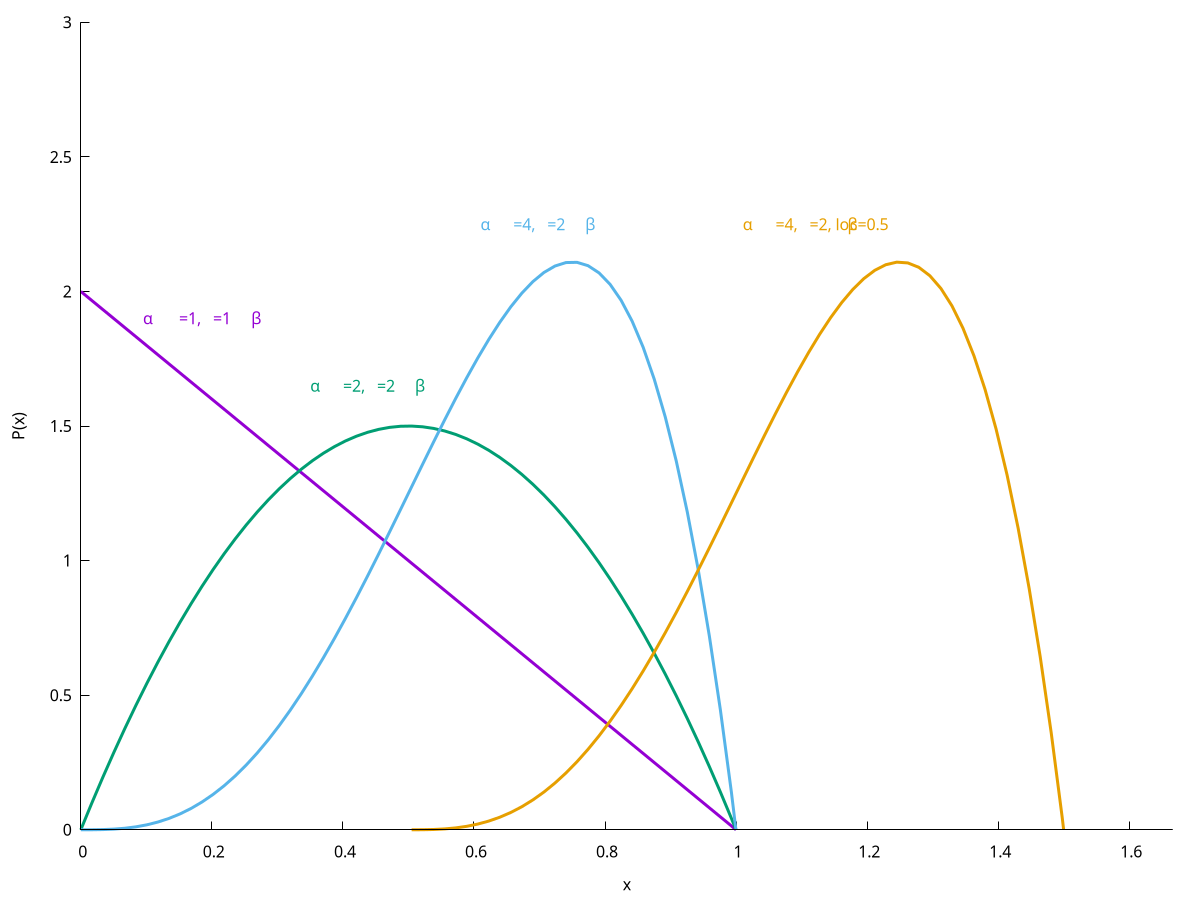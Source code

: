 set ylabel "P(x)"
set xlabel "x"
set xrange [0:1.666]
set yrange [0:3]
set border 1+2
set xtics nomirror
set ytics nomirror
beta(x,a,b,l,s) = gamma(a+b) / (gamma(a) * gamma(b) * (s-l)**(a+b-1)) * ((x-l)**(a-1)) * ((s-x)**(b-1))
set label "a" at first 0.095,1.9 left font "Symbol" tc lt 1
set label "b" at first 0.26,1.9 left font "Symbol" tc lt 1
set label "=1,   =1" at first 0.15,1.9 left tc lt 1
set label "a" at first 0.35,1.65 left font "Symbol" tc lt 2
set label "b" at first 0.51,1.65 left font "Symbol" tc lt 2
set label "=2,   =2" at first 0.4,1.65 left tc lt 2
set label "a" at first 0.61,2.25 left font "Symbol" tc lt 3
set label "b" at first 0.77,2.25 left font "Symbol" tc lt 3
set label "=4,   =2" at first 0.66,2.25 left tc lt 3
set label "a" at first 1.01,2.25 left font "Symbol" tc lt 4
set label "b" at first 1.17,2.25 left font "Symbol" tc lt 4
set label "=4,   =2, loc=0.5" at first 1.06,2.25 left tc lt 4
plot beta(x,1.0,2.0,0,1) notitle w l lw 3,\
  beta(x,2.0,2.0,0,1) notitle w l lw 3,\
  beta(x,4.0,2.0,0,1) notitle w l lw 3,\
  beta(x,4.0,2.0,0.5,1.5) notitle w l lw 3
